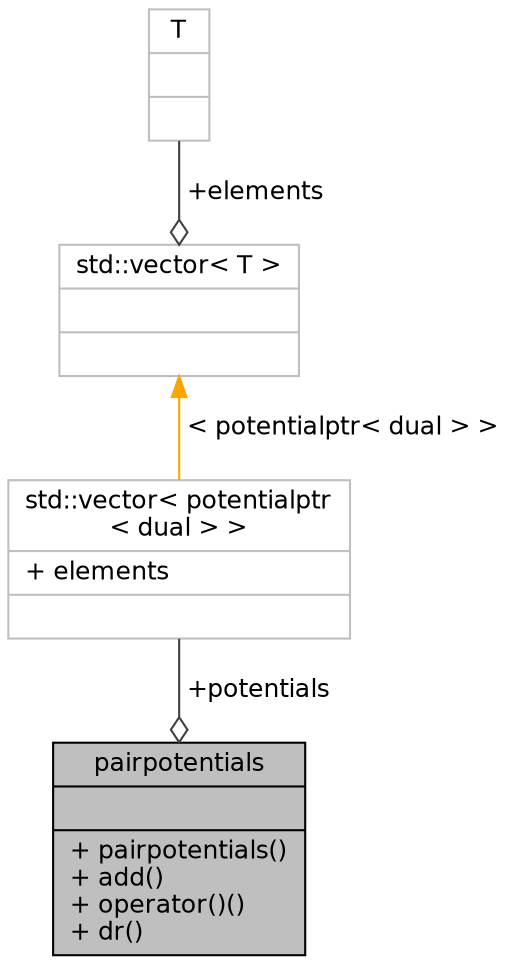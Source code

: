 digraph "pairpotentials"
{
 // INTERACTIVE_SVG=YES
 // LATEX_PDF_SIZE
  bgcolor="transparent";
  edge [fontname="Helvetica",fontsize="12",labelfontname="Helvetica",labelfontsize="12"];
  node [fontname="Helvetica",fontsize="12",shape=record];
  Node1 [label="{pairpotentials\n||+ pairpotentials()\l+ add()\l+ operator()()\l+ dr()\l}",height=0.2,width=0.4,color="black", fillcolor="grey75", style="filled", fontcolor="black",tooltip="This structure takes care of pair potentials (who live outside of the class)"];
  Node2 -> Node1 [color="grey25",fontsize="12",style="solid",label=" +potentials" ,arrowhead="odiamond",fontname="Helvetica"];
  Node2 [label="{std::vector\< potentialptr\l\< dual \> \>\n|+ elements\l|}",height=0.2,width=0.4,color="grey75",tooltip=" "];
  Node3 -> Node2 [dir="back",color="orange",fontsize="12",style="solid",label=" \< potentialptr\< dual \> \>" ,fontname="Helvetica"];
  Node3 [label="{std::vector\< T \>\n||}",height=0.2,width=0.4,color="grey75",tooltip="STL class."];
  Node4 -> Node3 [color="grey25",fontsize="12",style="solid",label=" +elements" ,arrowhead="odiamond",fontname="Helvetica"];
  Node4 [label="{T\n||}",height=0.2,width=0.4,color="grey75",tooltip=" "];
}
